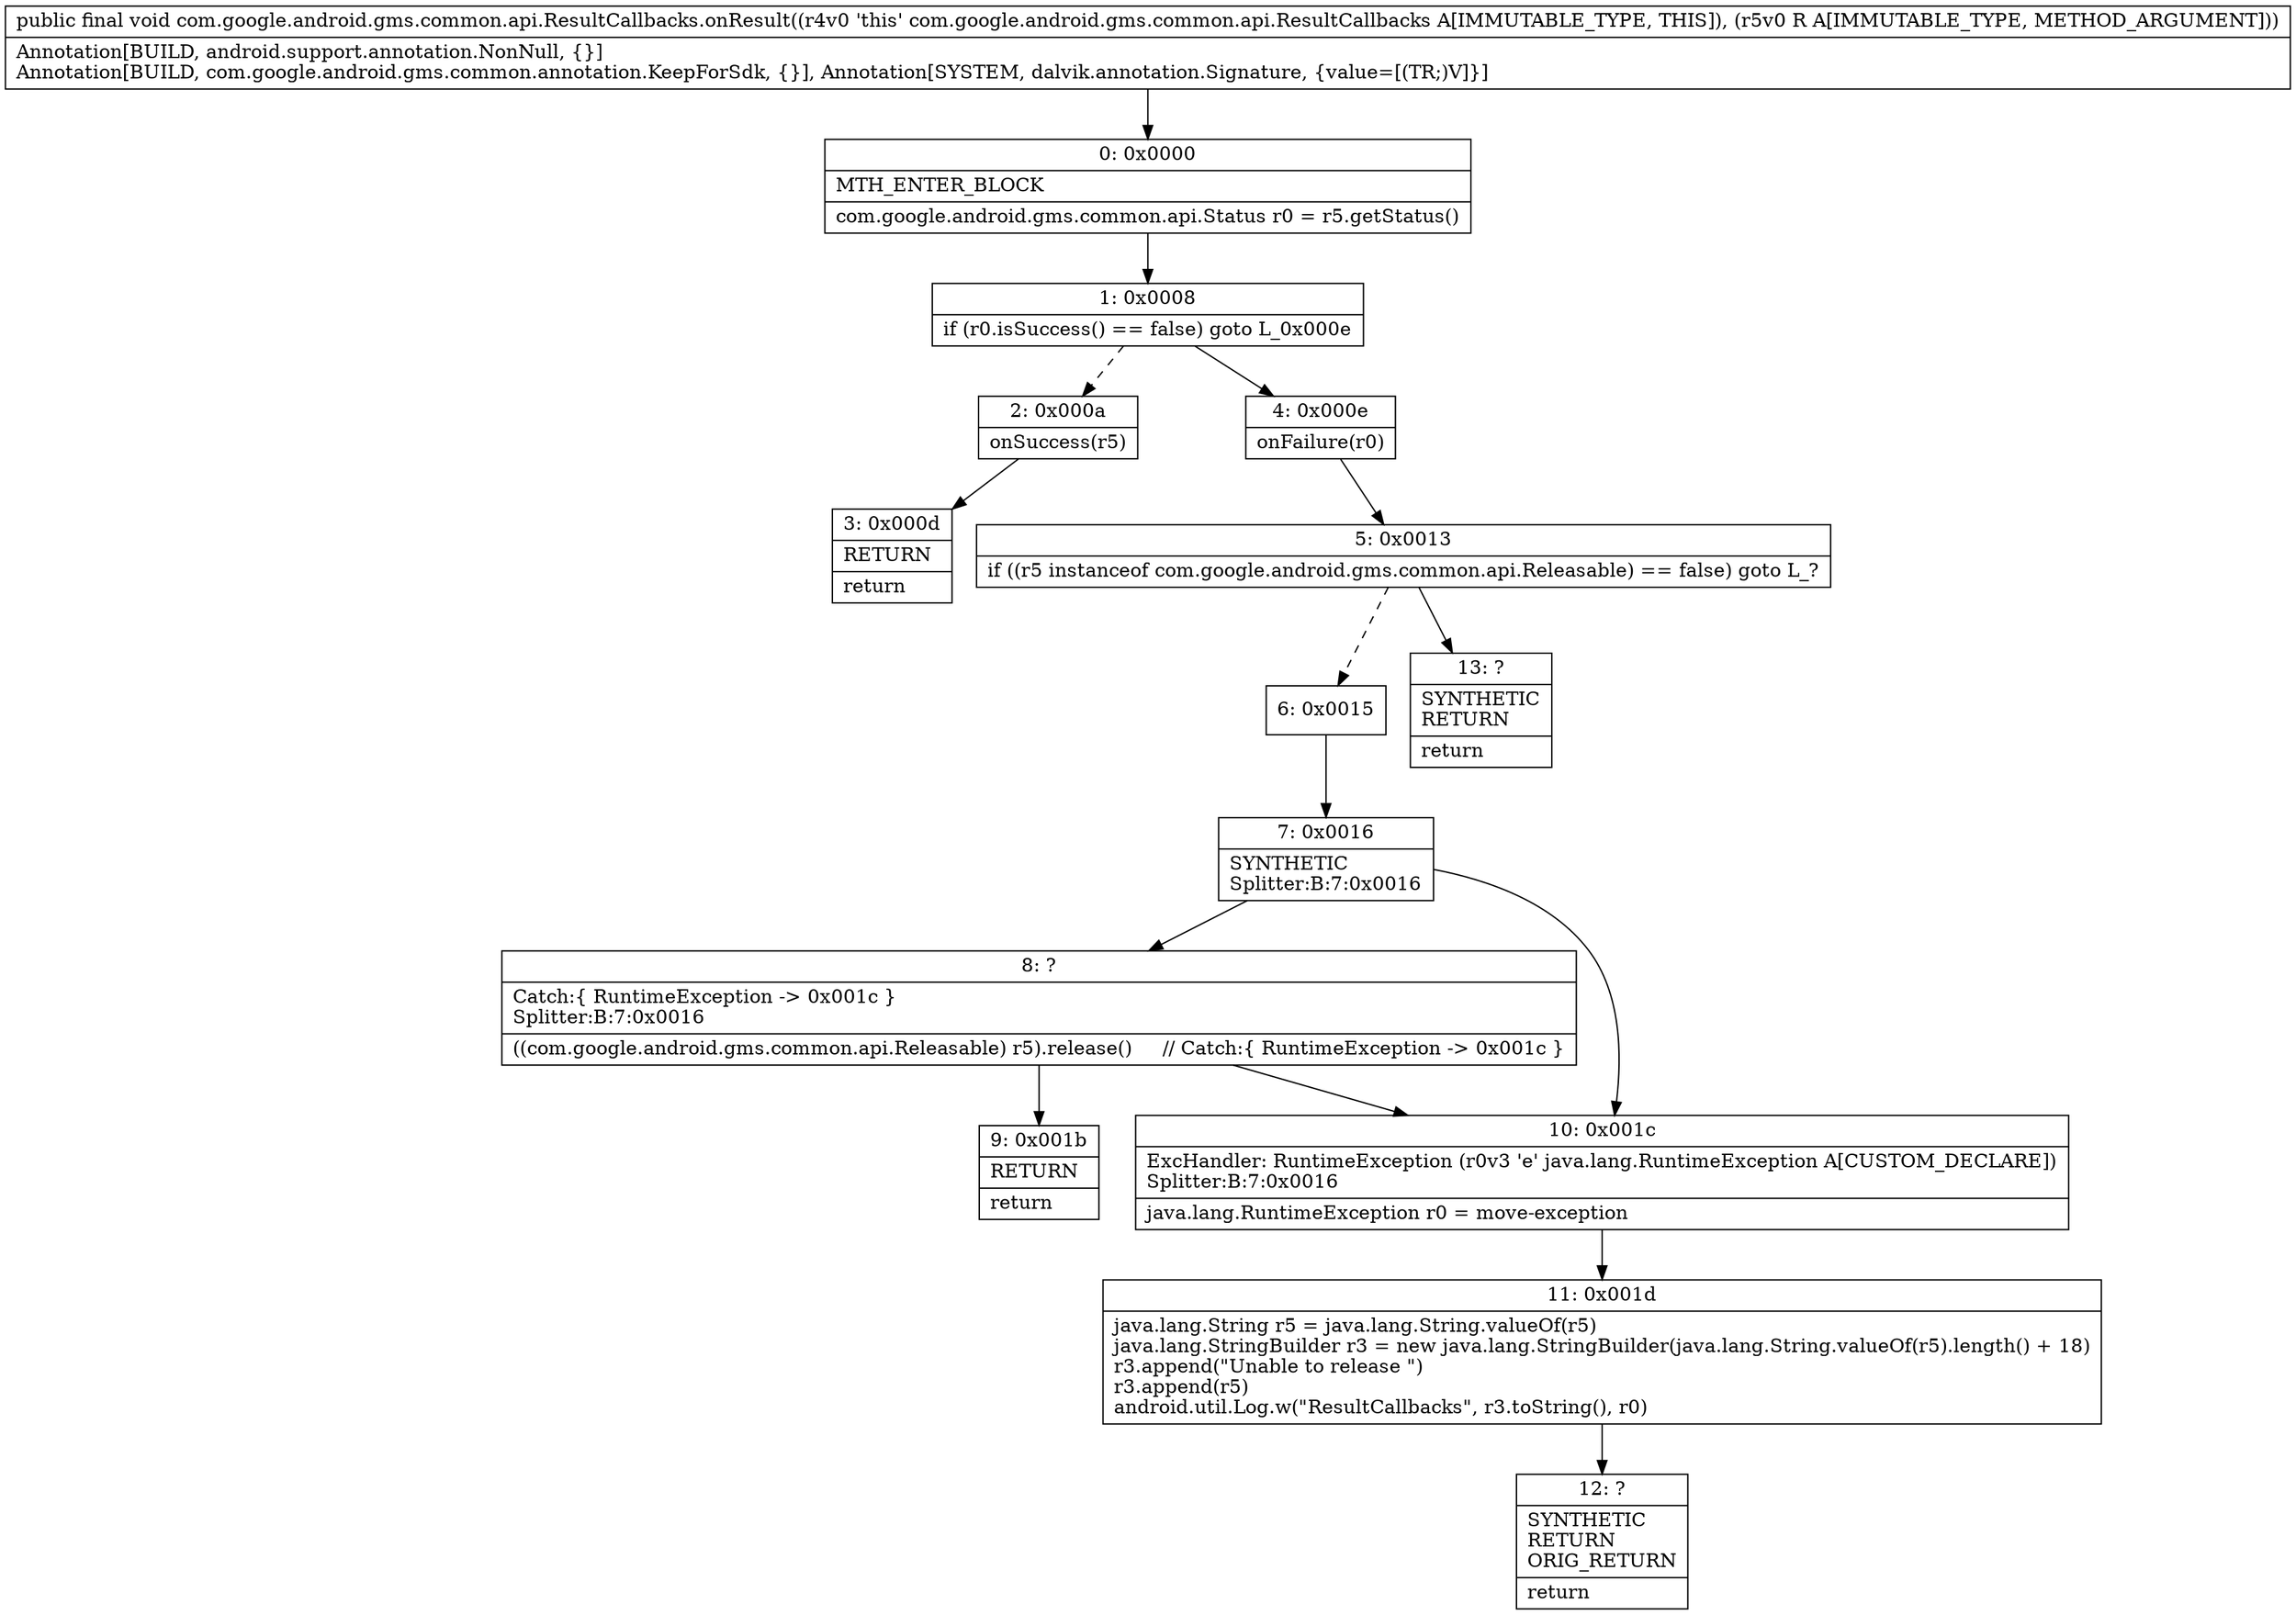 digraph "CFG forcom.google.android.gms.common.api.ResultCallbacks.onResult(Lcom\/google\/android\/gms\/common\/api\/Result;)V" {
Node_0 [shape=record,label="{0\:\ 0x0000|MTH_ENTER_BLOCK\l|com.google.android.gms.common.api.Status r0 = r5.getStatus()\l}"];
Node_1 [shape=record,label="{1\:\ 0x0008|if (r0.isSuccess() == false) goto L_0x000e\l}"];
Node_2 [shape=record,label="{2\:\ 0x000a|onSuccess(r5)\l}"];
Node_3 [shape=record,label="{3\:\ 0x000d|RETURN\l|return\l}"];
Node_4 [shape=record,label="{4\:\ 0x000e|onFailure(r0)\l}"];
Node_5 [shape=record,label="{5\:\ 0x0013|if ((r5 instanceof com.google.android.gms.common.api.Releasable) == false) goto L_?\l}"];
Node_6 [shape=record,label="{6\:\ 0x0015}"];
Node_7 [shape=record,label="{7\:\ 0x0016|SYNTHETIC\lSplitter:B:7:0x0016\l}"];
Node_8 [shape=record,label="{8\:\ ?|Catch:\{ RuntimeException \-\> 0x001c \}\lSplitter:B:7:0x0016\l|((com.google.android.gms.common.api.Releasable) r5).release()     \/\/ Catch:\{ RuntimeException \-\> 0x001c \}\l}"];
Node_9 [shape=record,label="{9\:\ 0x001b|RETURN\l|return\l}"];
Node_10 [shape=record,label="{10\:\ 0x001c|ExcHandler: RuntimeException (r0v3 'e' java.lang.RuntimeException A[CUSTOM_DECLARE])\lSplitter:B:7:0x0016\l|java.lang.RuntimeException r0 = move\-exception\l}"];
Node_11 [shape=record,label="{11\:\ 0x001d|java.lang.String r5 = java.lang.String.valueOf(r5)\ljava.lang.StringBuilder r3 = new java.lang.StringBuilder(java.lang.String.valueOf(r5).length() + 18)\lr3.append(\"Unable to release \")\lr3.append(r5)\landroid.util.Log.w(\"ResultCallbacks\", r3.toString(), r0)\l}"];
Node_12 [shape=record,label="{12\:\ ?|SYNTHETIC\lRETURN\lORIG_RETURN\l|return\l}"];
Node_13 [shape=record,label="{13\:\ ?|SYNTHETIC\lRETURN\l|return\l}"];
MethodNode[shape=record,label="{public final void com.google.android.gms.common.api.ResultCallbacks.onResult((r4v0 'this' com.google.android.gms.common.api.ResultCallbacks A[IMMUTABLE_TYPE, THIS]), (r5v0 R A[IMMUTABLE_TYPE, METHOD_ARGUMENT]))  | Annotation[BUILD, android.support.annotation.NonNull, \{\}]\lAnnotation[BUILD, com.google.android.gms.common.annotation.KeepForSdk, \{\}], Annotation[SYSTEM, dalvik.annotation.Signature, \{value=[(TR;)V]\}]\l}"];
MethodNode -> Node_0;
Node_0 -> Node_1;
Node_1 -> Node_2[style=dashed];
Node_1 -> Node_4;
Node_2 -> Node_3;
Node_4 -> Node_5;
Node_5 -> Node_6[style=dashed];
Node_5 -> Node_13;
Node_6 -> Node_7;
Node_7 -> Node_8;
Node_7 -> Node_10;
Node_8 -> Node_9;
Node_8 -> Node_10;
Node_10 -> Node_11;
Node_11 -> Node_12;
}

